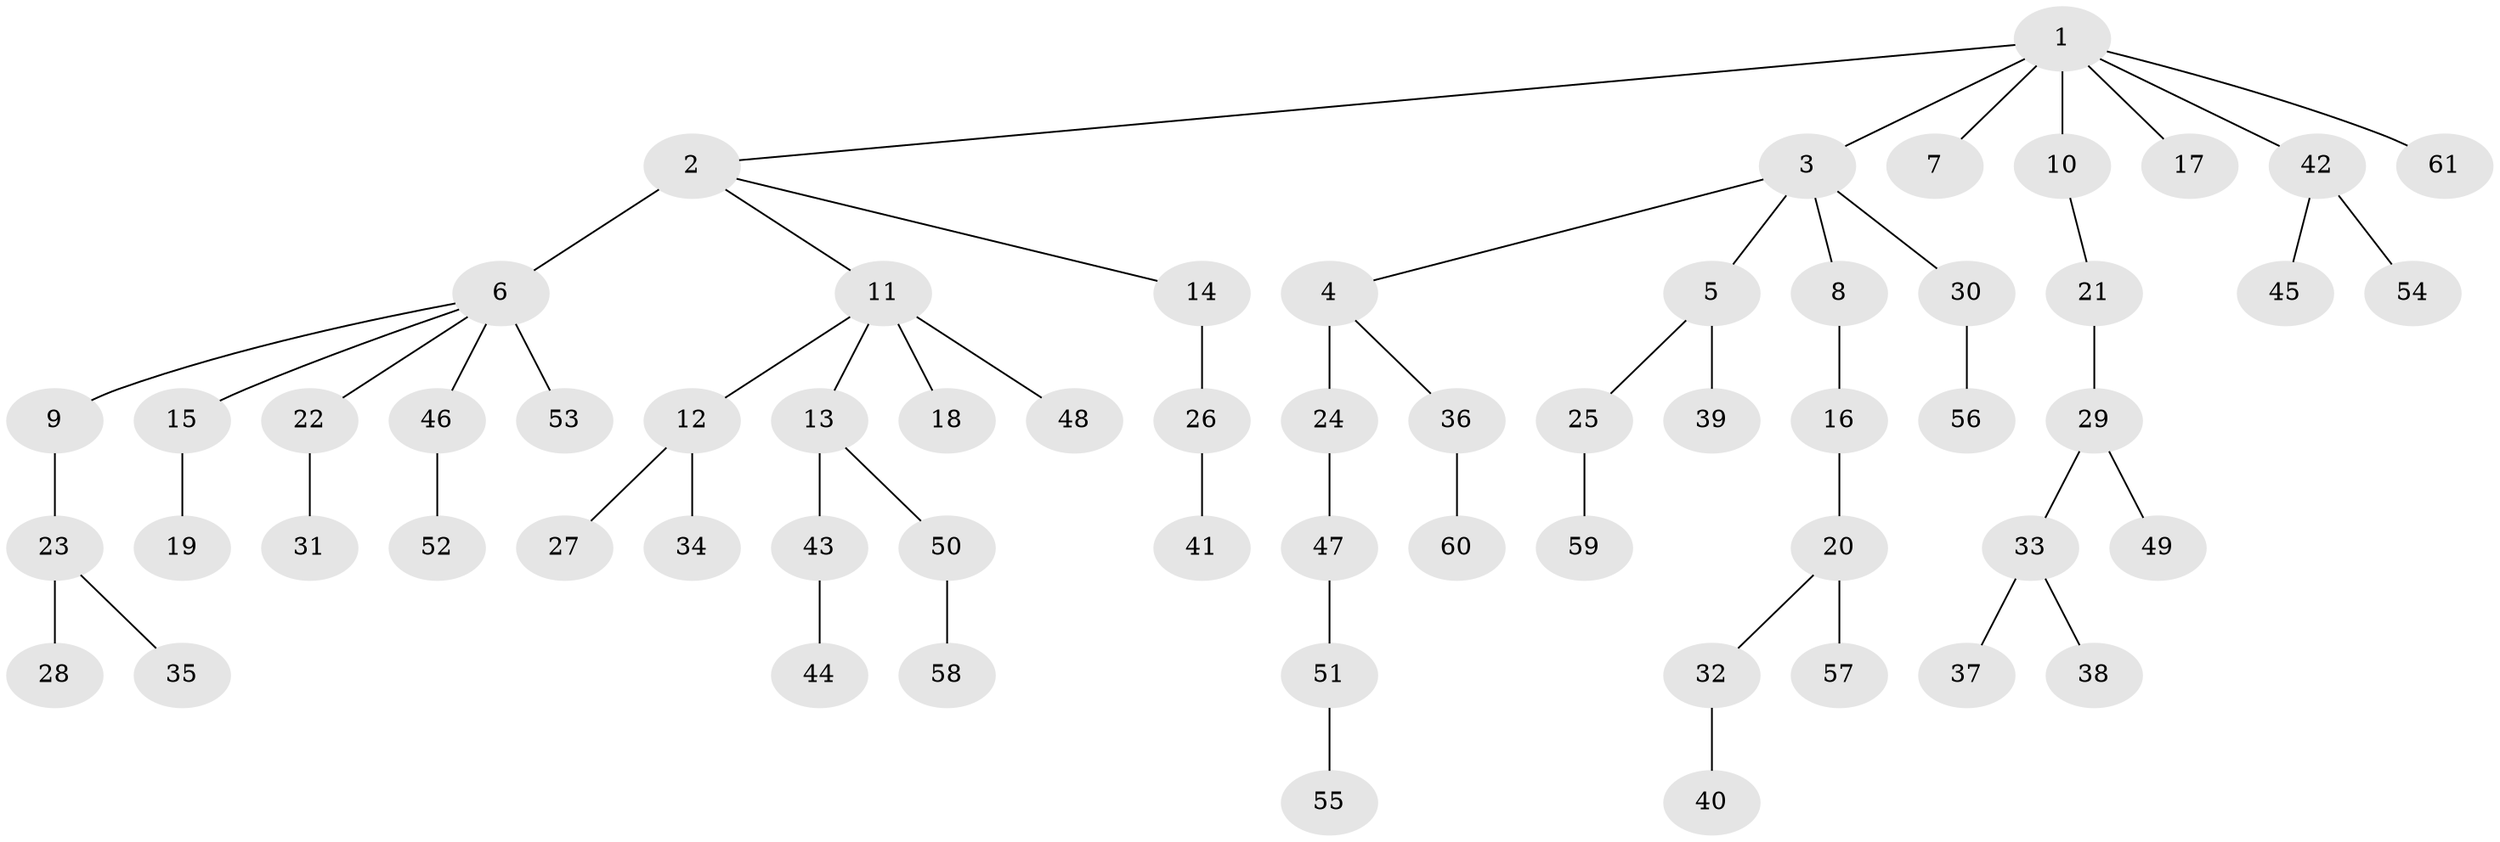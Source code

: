 // original degree distribution, {8: 0.008547008547008548, 7: 0.008547008547008548, 6: 0.017094017094017096, 5: 0.03418803418803419, 2: 0.21367521367521367, 4: 0.042735042735042736, 3: 0.15384615384615385, 1: 0.5213675213675214}
// Generated by graph-tools (version 1.1) at 2025/36/03/09/25 02:36:53]
// undirected, 61 vertices, 60 edges
graph export_dot {
graph [start="1"]
  node [color=gray90,style=filled];
  1;
  2;
  3;
  4;
  5;
  6;
  7;
  8;
  9;
  10;
  11;
  12;
  13;
  14;
  15;
  16;
  17;
  18;
  19;
  20;
  21;
  22;
  23;
  24;
  25;
  26;
  27;
  28;
  29;
  30;
  31;
  32;
  33;
  34;
  35;
  36;
  37;
  38;
  39;
  40;
  41;
  42;
  43;
  44;
  45;
  46;
  47;
  48;
  49;
  50;
  51;
  52;
  53;
  54;
  55;
  56;
  57;
  58;
  59;
  60;
  61;
  1 -- 2 [weight=1.0];
  1 -- 3 [weight=1.0];
  1 -- 7 [weight=1.0];
  1 -- 10 [weight=1.0];
  1 -- 17 [weight=1.0];
  1 -- 42 [weight=1.0];
  1 -- 61 [weight=1.0];
  2 -- 6 [weight=3.0];
  2 -- 11 [weight=1.0];
  2 -- 14 [weight=1.0];
  3 -- 4 [weight=1.0];
  3 -- 5 [weight=1.0];
  3 -- 8 [weight=1.0];
  3 -- 30 [weight=1.0];
  4 -- 24 [weight=3.0];
  4 -- 36 [weight=1.0];
  5 -- 25 [weight=1.0];
  5 -- 39 [weight=2.0];
  6 -- 9 [weight=1.0];
  6 -- 15 [weight=1.0];
  6 -- 22 [weight=1.0];
  6 -- 46 [weight=1.0];
  6 -- 53 [weight=1.0];
  8 -- 16 [weight=1.0];
  9 -- 23 [weight=1.0];
  10 -- 21 [weight=1.0];
  11 -- 12 [weight=1.0];
  11 -- 13 [weight=1.0];
  11 -- 18 [weight=1.0];
  11 -- 48 [weight=2.0];
  12 -- 27 [weight=1.0];
  12 -- 34 [weight=2.0];
  13 -- 43 [weight=1.0];
  13 -- 50 [weight=1.0];
  14 -- 26 [weight=3.0];
  15 -- 19 [weight=2.0];
  16 -- 20 [weight=1.0];
  20 -- 32 [weight=1.0];
  20 -- 57 [weight=1.0];
  21 -- 29 [weight=2.0];
  22 -- 31 [weight=2.0];
  23 -- 28 [weight=2.0];
  23 -- 35 [weight=1.0];
  24 -- 47 [weight=1.0];
  25 -- 59 [weight=1.0];
  26 -- 41 [weight=1.0];
  29 -- 33 [weight=1.0];
  29 -- 49 [weight=1.0];
  30 -- 56 [weight=1.0];
  32 -- 40 [weight=1.0];
  33 -- 37 [weight=1.0];
  33 -- 38 [weight=1.0];
  36 -- 60 [weight=1.0];
  42 -- 45 [weight=1.0];
  42 -- 54 [weight=1.0];
  43 -- 44 [weight=1.0];
  46 -- 52 [weight=1.0];
  47 -- 51 [weight=1.0];
  50 -- 58 [weight=2.0];
  51 -- 55 [weight=1.0];
}
